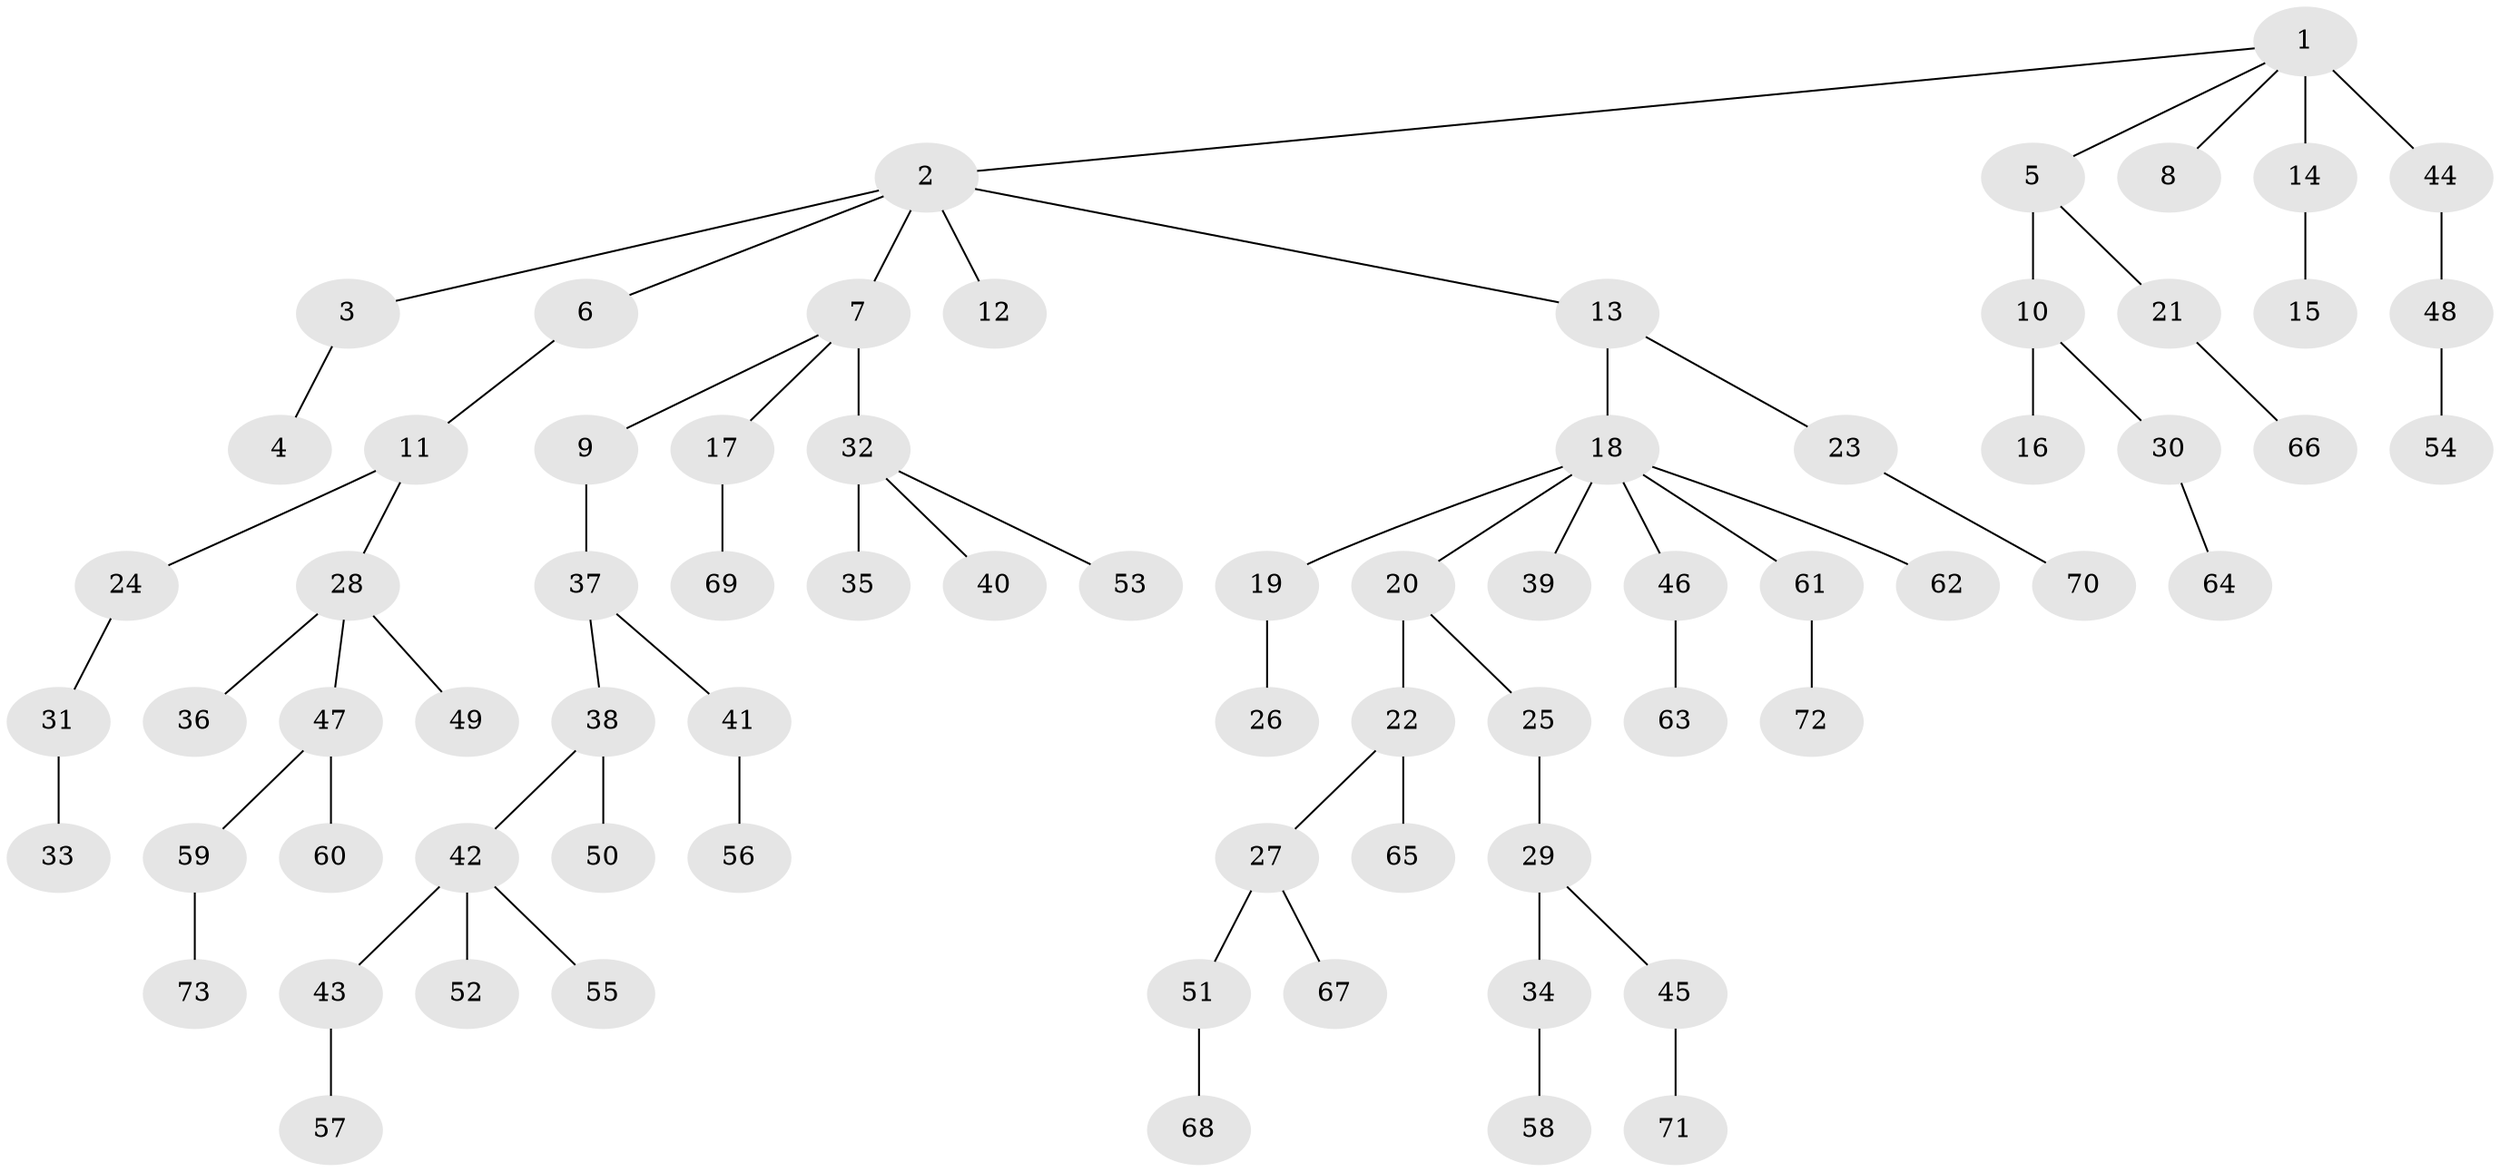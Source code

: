 // original degree distribution, {5: 0.03424657534246575, 7: 0.0136986301369863, 2: 0.2191780821917808, 1: 0.5136986301369864, 3: 0.1506849315068493, 4: 0.0547945205479452, 6: 0.00684931506849315, 8: 0.00684931506849315}
// Generated by graph-tools (version 1.1) at 2025/36/03/09/25 02:36:32]
// undirected, 73 vertices, 72 edges
graph export_dot {
graph [start="1"]
  node [color=gray90,style=filled];
  1;
  2;
  3;
  4;
  5;
  6;
  7;
  8;
  9;
  10;
  11;
  12;
  13;
  14;
  15;
  16;
  17;
  18;
  19;
  20;
  21;
  22;
  23;
  24;
  25;
  26;
  27;
  28;
  29;
  30;
  31;
  32;
  33;
  34;
  35;
  36;
  37;
  38;
  39;
  40;
  41;
  42;
  43;
  44;
  45;
  46;
  47;
  48;
  49;
  50;
  51;
  52;
  53;
  54;
  55;
  56;
  57;
  58;
  59;
  60;
  61;
  62;
  63;
  64;
  65;
  66;
  67;
  68;
  69;
  70;
  71;
  72;
  73;
  1 -- 2 [weight=1.0];
  1 -- 5 [weight=2.0];
  1 -- 8 [weight=1.0];
  1 -- 14 [weight=4.0];
  1 -- 44 [weight=1.0];
  2 -- 3 [weight=1.0];
  2 -- 6 [weight=1.0];
  2 -- 7 [weight=1.0];
  2 -- 12 [weight=1.0];
  2 -- 13 [weight=1.0];
  3 -- 4 [weight=1.0];
  5 -- 10 [weight=1.0];
  5 -- 21 [weight=1.0];
  6 -- 11 [weight=1.0];
  7 -- 9 [weight=1.0];
  7 -- 17 [weight=1.0];
  7 -- 32 [weight=3.0];
  9 -- 37 [weight=1.0];
  10 -- 16 [weight=1.0];
  10 -- 30 [weight=1.0];
  11 -- 24 [weight=1.0];
  11 -- 28 [weight=1.0];
  13 -- 18 [weight=1.0];
  13 -- 23 [weight=1.0];
  14 -- 15 [weight=1.0];
  17 -- 69 [weight=1.0];
  18 -- 19 [weight=1.0];
  18 -- 20 [weight=1.0];
  18 -- 39 [weight=1.0];
  18 -- 46 [weight=1.0];
  18 -- 61 [weight=1.0];
  18 -- 62 [weight=1.0];
  19 -- 26 [weight=1.0];
  20 -- 22 [weight=1.0];
  20 -- 25 [weight=1.0];
  21 -- 66 [weight=1.0];
  22 -- 27 [weight=1.0];
  22 -- 65 [weight=1.0];
  23 -- 70 [weight=1.0];
  24 -- 31 [weight=1.0];
  25 -- 29 [weight=1.0];
  27 -- 51 [weight=1.0];
  27 -- 67 [weight=1.0];
  28 -- 36 [weight=1.0];
  28 -- 47 [weight=1.0];
  28 -- 49 [weight=1.0];
  29 -- 34 [weight=2.0];
  29 -- 45 [weight=1.0];
  30 -- 64 [weight=1.0];
  31 -- 33 [weight=2.0];
  32 -- 35 [weight=1.0];
  32 -- 40 [weight=1.0];
  32 -- 53 [weight=1.0];
  34 -- 58 [weight=1.0];
  37 -- 38 [weight=1.0];
  37 -- 41 [weight=1.0];
  38 -- 42 [weight=1.0];
  38 -- 50 [weight=1.0];
  41 -- 56 [weight=1.0];
  42 -- 43 [weight=1.0];
  42 -- 52 [weight=1.0];
  42 -- 55 [weight=1.0];
  43 -- 57 [weight=2.0];
  44 -- 48 [weight=1.0];
  45 -- 71 [weight=1.0];
  46 -- 63 [weight=1.0];
  47 -- 59 [weight=1.0];
  47 -- 60 [weight=2.0];
  48 -- 54 [weight=1.0];
  51 -- 68 [weight=1.0];
  59 -- 73 [weight=1.0];
  61 -- 72 [weight=1.0];
}
